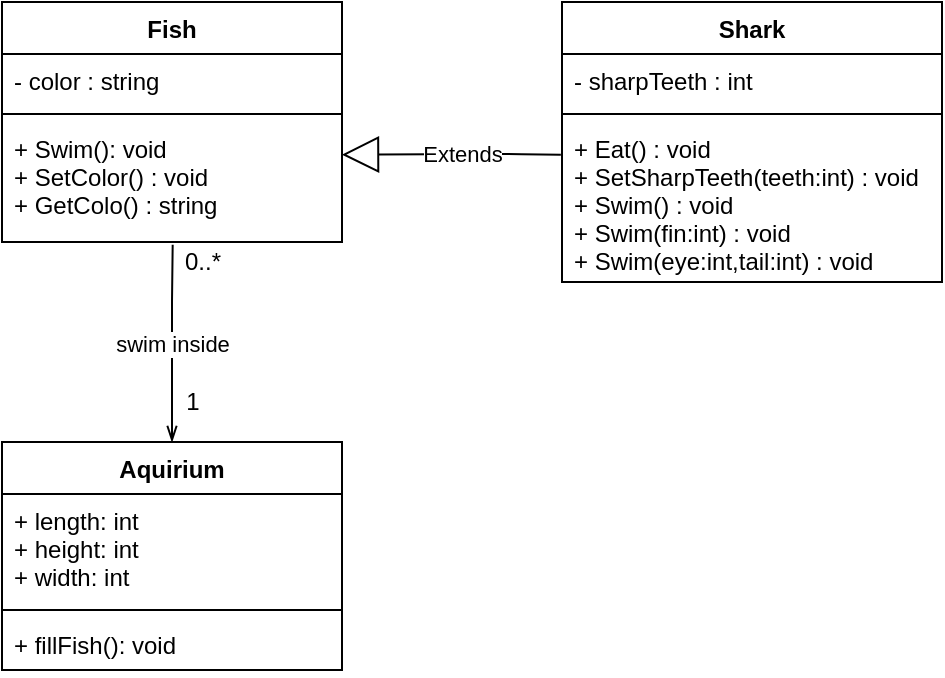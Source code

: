 <mxfile version="13.8.0" type="github">
  <diagram id="PBqkhJVU-lNI3Rrt2xA_" name="Page-1">
    <mxGraphModel dx="723" dy="402" grid="1" gridSize="10" guides="1" tooltips="1" connect="1" arrows="1" fold="1" page="1" pageScale="1" pageWidth="827" pageHeight="1169" math="0" shadow="0">
      <root>
        <mxCell id="0" />
        <mxCell id="1" parent="0" />
        <mxCell id="owBWqcIFwDoRaEgxMGSS-1" value="Fish" style="swimlane;fontStyle=1;align=center;verticalAlign=top;childLayout=stackLayout;horizontal=1;startSize=26;horizontalStack=0;resizeParent=1;resizeParentMax=0;resizeLast=0;collapsible=1;marginBottom=0;" vertex="1" parent="1">
          <mxGeometry x="150" y="150" width="170" height="120" as="geometry" />
        </mxCell>
        <mxCell id="owBWqcIFwDoRaEgxMGSS-2" value="- color : string" style="text;strokeColor=none;fillColor=none;align=left;verticalAlign=top;spacingLeft=4;spacingRight=4;overflow=hidden;rotatable=0;points=[[0,0.5],[1,0.5]];portConstraint=eastwest;" vertex="1" parent="owBWqcIFwDoRaEgxMGSS-1">
          <mxGeometry y="26" width="170" height="26" as="geometry" />
        </mxCell>
        <mxCell id="owBWqcIFwDoRaEgxMGSS-3" value="" style="line;strokeWidth=1;fillColor=none;align=left;verticalAlign=middle;spacingTop=-1;spacingLeft=3;spacingRight=3;rotatable=0;labelPosition=right;points=[];portConstraint=eastwest;" vertex="1" parent="owBWqcIFwDoRaEgxMGSS-1">
          <mxGeometry y="52" width="170" height="8" as="geometry" />
        </mxCell>
        <mxCell id="owBWqcIFwDoRaEgxMGSS-4" value="+ Swim(): void&#xa;+ SetColor() : void&#xa;+ GetColo() : string" style="text;strokeColor=none;fillColor=none;align=left;verticalAlign=top;spacingLeft=4;spacingRight=4;overflow=hidden;rotatable=0;points=[[0,0.5],[1,0.5]];portConstraint=eastwest;" vertex="1" parent="owBWqcIFwDoRaEgxMGSS-1">
          <mxGeometry y="60" width="170" height="60" as="geometry" />
        </mxCell>
        <mxCell id="owBWqcIFwDoRaEgxMGSS-9" value="Extends" style="endArrow=block;endSize=16;endFill=0;html=1;exitX=-0.003;exitY=0.204;exitDx=0;exitDy=0;exitPerimeter=0;entryX=1;entryY=0.272;entryDx=0;entryDy=0;entryPerimeter=0;" edge="1" parent="1" source="owBWqcIFwDoRaEgxMGSS-8" target="owBWqcIFwDoRaEgxMGSS-4">
          <mxGeometry x="-0.097" width="160" relative="1" as="geometry">
            <mxPoint x="230" y="290" as="sourcePoint" />
            <mxPoint x="390" y="290" as="targetPoint" />
            <Array as="points">
              <mxPoint x="400" y="226" />
            </Array>
            <mxPoint as="offset" />
          </mxGeometry>
        </mxCell>
        <mxCell id="owBWqcIFwDoRaEgxMGSS-5" value="Shark" style="swimlane;fontStyle=1;align=center;verticalAlign=top;childLayout=stackLayout;horizontal=1;startSize=26;horizontalStack=0;resizeParent=1;resizeParentMax=0;resizeLast=0;collapsible=1;marginBottom=0;" vertex="1" parent="1">
          <mxGeometry x="430" y="150" width="190" height="140" as="geometry" />
        </mxCell>
        <mxCell id="owBWqcIFwDoRaEgxMGSS-6" value="- sharpTeeth : int" style="text;strokeColor=none;fillColor=none;align=left;verticalAlign=top;spacingLeft=4;spacingRight=4;overflow=hidden;rotatable=0;points=[[0,0.5],[1,0.5]];portConstraint=eastwest;" vertex="1" parent="owBWqcIFwDoRaEgxMGSS-5">
          <mxGeometry y="26" width="190" height="26" as="geometry" />
        </mxCell>
        <mxCell id="owBWqcIFwDoRaEgxMGSS-7" value="" style="line;strokeWidth=1;fillColor=none;align=left;verticalAlign=middle;spacingTop=-1;spacingLeft=3;spacingRight=3;rotatable=0;labelPosition=right;points=[];portConstraint=eastwest;" vertex="1" parent="owBWqcIFwDoRaEgxMGSS-5">
          <mxGeometry y="52" width="190" height="8" as="geometry" />
        </mxCell>
        <mxCell id="owBWqcIFwDoRaEgxMGSS-8" value="+ Eat() : void&#xa;+ SetSharpTeeth(teeth:int) : void&#xa;+ Swim() : void&#xa;+ Swim(fin:int) : void&#xa;+ Swim(eye:int,tail:int) : void" style="text;strokeColor=none;fillColor=none;align=left;verticalAlign=top;spacingLeft=4;spacingRight=4;overflow=hidden;rotatable=0;points=[[0,0.5],[1,0.5]];portConstraint=eastwest;" vertex="1" parent="owBWqcIFwDoRaEgxMGSS-5">
          <mxGeometry y="60" width="190" height="80" as="geometry" />
        </mxCell>
        <mxCell id="owBWqcIFwDoRaEgxMGSS-15" value="swim inside" style="edgeStyle=orthogonalEdgeStyle;rounded=0;orthogonalLoop=1;jettySize=auto;html=1;entryX=0.502;entryY=1.022;entryDx=0;entryDy=0;entryPerimeter=0;endArrow=none;endFill=0;startArrow=openThin;startFill=0;" edge="1" parent="1" source="owBWqcIFwDoRaEgxMGSS-10" target="owBWqcIFwDoRaEgxMGSS-4">
          <mxGeometry relative="1" as="geometry">
            <Array as="points">
              <mxPoint x="235" y="300" />
              <mxPoint x="235" y="300" />
            </Array>
          </mxGeometry>
        </mxCell>
        <mxCell id="owBWqcIFwDoRaEgxMGSS-10" value="Aquirium" style="swimlane;fontStyle=1;align=center;verticalAlign=top;childLayout=stackLayout;horizontal=1;startSize=26;horizontalStack=0;resizeParent=1;resizeParentMax=0;resizeLast=0;collapsible=1;marginBottom=0;" vertex="1" parent="1">
          <mxGeometry x="150" y="370" width="170" height="114" as="geometry" />
        </mxCell>
        <mxCell id="owBWqcIFwDoRaEgxMGSS-11" value="+ length: int&#xa;+ height: int&#xa;+ width: int&#xa;" style="text;strokeColor=none;fillColor=none;align=left;verticalAlign=top;spacingLeft=4;spacingRight=4;overflow=hidden;rotatable=0;points=[[0,0.5],[1,0.5]];portConstraint=eastwest;" vertex="1" parent="owBWqcIFwDoRaEgxMGSS-10">
          <mxGeometry y="26" width="170" height="54" as="geometry" />
        </mxCell>
        <mxCell id="owBWqcIFwDoRaEgxMGSS-12" value="" style="line;strokeWidth=1;fillColor=none;align=left;verticalAlign=middle;spacingTop=-1;spacingLeft=3;spacingRight=3;rotatable=0;labelPosition=right;points=[];portConstraint=eastwest;" vertex="1" parent="owBWqcIFwDoRaEgxMGSS-10">
          <mxGeometry y="80" width="170" height="8" as="geometry" />
        </mxCell>
        <mxCell id="owBWqcIFwDoRaEgxMGSS-13" value="+ fillFish(): void" style="text;strokeColor=none;fillColor=none;align=left;verticalAlign=top;spacingLeft=4;spacingRight=4;overflow=hidden;rotatable=0;points=[[0,0.5],[1,0.5]];portConstraint=eastwest;" vertex="1" parent="owBWqcIFwDoRaEgxMGSS-10">
          <mxGeometry y="88" width="170" height="26" as="geometry" />
        </mxCell>
        <mxCell id="owBWqcIFwDoRaEgxMGSS-16" value="1" style="text;html=1;align=center;verticalAlign=middle;resizable=0;points=[];autosize=1;" vertex="1" parent="1">
          <mxGeometry x="235" y="340" width="20" height="20" as="geometry" />
        </mxCell>
        <mxCell id="owBWqcIFwDoRaEgxMGSS-17" value="0..*" style="text;html=1;align=center;verticalAlign=middle;resizable=0;points=[];autosize=1;" vertex="1" parent="1">
          <mxGeometry x="235" y="270" width="30" height="20" as="geometry" />
        </mxCell>
      </root>
    </mxGraphModel>
  </diagram>
</mxfile>
